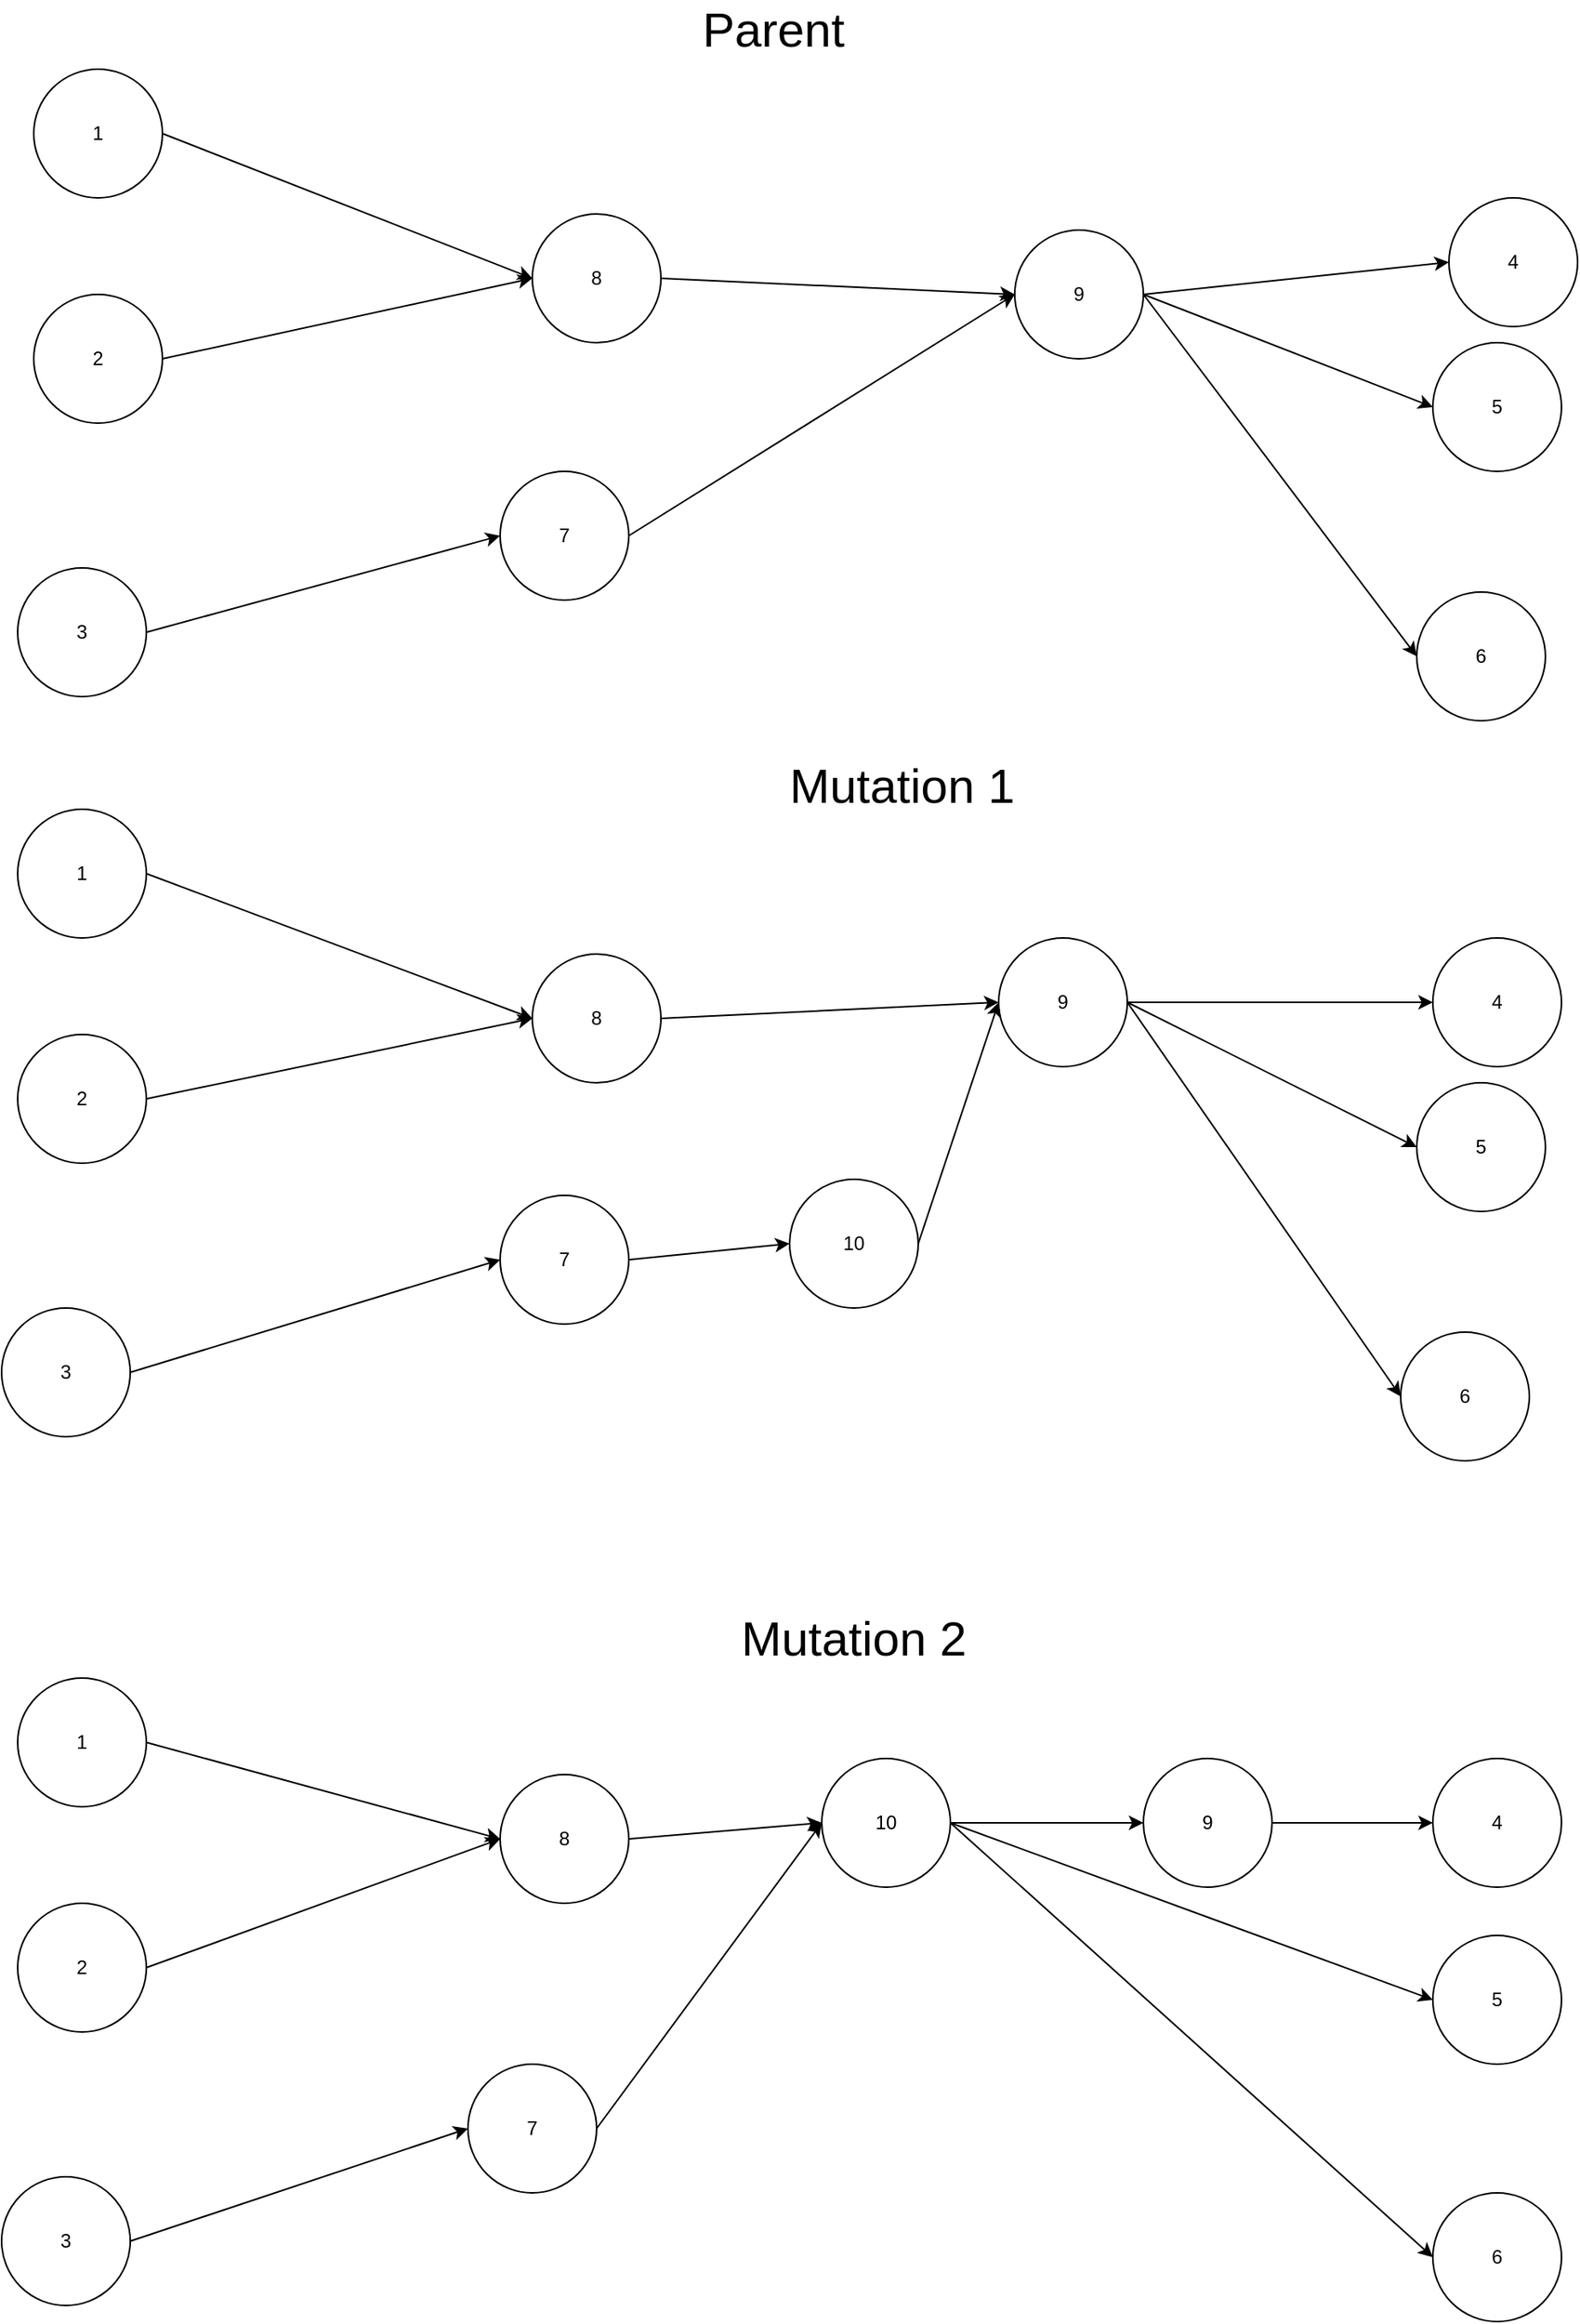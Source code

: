 <mxfile version="20.3.0" type="device"><diagram id="fRC96SKvGQYEFz5ohMye" name="Page-1"><mxGraphModel dx="2076" dy="1298" grid="1" gridSize="10" guides="1" tooltips="1" connect="1" arrows="1" fold="1" page="1" pageScale="1" pageWidth="827" pageHeight="1169" math="0" shadow="0"><root><mxCell id="0"/><mxCell id="1" parent="0"/><mxCell id="BBnfsHpLGmUGUL2gSgXN-23" style="edgeStyle=none;rounded=0;orthogonalLoop=1;jettySize=auto;html=1;exitX=1;exitY=0.5;exitDx=0;exitDy=0;entryX=0;entryY=0.5;entryDx=0;entryDy=0;" parent="1" source="BBnfsHpLGmUGUL2gSgXN-24" target="BBnfsHpLGmUGUL2gSgXN-35" edge="1"><mxGeometry relative="1" as="geometry"/></mxCell><mxCell id="BBnfsHpLGmUGUL2gSgXN-24" value="1" style="ellipse;whiteSpace=wrap;html=1;aspect=fixed;" parent="1" vertex="1"><mxGeometry x="200" y="700" width="80" height="80" as="geometry"/></mxCell><mxCell id="BBnfsHpLGmUGUL2gSgXN-25" style="edgeStyle=none;rounded=0;orthogonalLoop=1;jettySize=auto;html=1;exitX=1;exitY=0.5;exitDx=0;exitDy=0;entryX=0;entryY=0.5;entryDx=0;entryDy=0;" parent="1" source="BBnfsHpLGmUGUL2gSgXN-26" target="BBnfsHpLGmUGUL2gSgXN-35" edge="1"><mxGeometry relative="1" as="geometry"/></mxCell><mxCell id="BBnfsHpLGmUGUL2gSgXN-26" value="2" style="ellipse;whiteSpace=wrap;html=1;aspect=fixed;" parent="1" vertex="1"><mxGeometry x="200" y="840" width="80" height="80" as="geometry"/></mxCell><mxCell id="BBnfsHpLGmUGUL2gSgXN-27" style="rounded=0;orthogonalLoop=1;jettySize=auto;html=1;exitX=1;exitY=0.5;exitDx=0;exitDy=0;entryX=0;entryY=0.5;entryDx=0;entryDy=0;" parent="1" source="BBnfsHpLGmUGUL2gSgXN-28" target="BBnfsHpLGmUGUL2gSgXN-33" edge="1"><mxGeometry relative="1" as="geometry"/></mxCell><mxCell id="BBnfsHpLGmUGUL2gSgXN-28" value="3" style="ellipse;whiteSpace=wrap;html=1;aspect=fixed;" parent="1" vertex="1"><mxGeometry x="190" y="1010" width="80" height="80" as="geometry"/></mxCell><mxCell id="BBnfsHpLGmUGUL2gSgXN-29" value="4" style="ellipse;whiteSpace=wrap;html=1;aspect=fixed;" parent="1" vertex="1"><mxGeometry x="1080" y="780" width="80" height="80" as="geometry"/></mxCell><mxCell id="BBnfsHpLGmUGUL2gSgXN-30" value="6" style="ellipse;whiteSpace=wrap;html=1;aspect=fixed;" parent="1" vertex="1"><mxGeometry x="1060" y="1025" width="80" height="80" as="geometry"/></mxCell><mxCell id="BBnfsHpLGmUGUL2gSgXN-31" value="5" style="ellipse;whiteSpace=wrap;html=1;aspect=fixed;" parent="1" vertex="1"><mxGeometry x="1070" y="870" width="80" height="80" as="geometry"/></mxCell><mxCell id="BBnfsHpLGmUGUL2gSgXN-41" style="edgeStyle=none;rounded=0;orthogonalLoop=1;jettySize=auto;html=1;exitX=1;exitY=0.5;exitDx=0;exitDy=0;entryX=0;entryY=0.5;entryDx=0;entryDy=0;" parent="1" source="BBnfsHpLGmUGUL2gSgXN-33" target="BBnfsHpLGmUGUL2gSgXN-40" edge="1"><mxGeometry relative="1" as="geometry"/></mxCell><mxCell id="BBnfsHpLGmUGUL2gSgXN-33" value="7" style="ellipse;whiteSpace=wrap;html=1;aspect=fixed;" parent="1" vertex="1"><mxGeometry x="500" y="940" width="80" height="80" as="geometry"/></mxCell><mxCell id="BBnfsHpLGmUGUL2gSgXN-34" style="edgeStyle=none;rounded=0;orthogonalLoop=1;jettySize=auto;html=1;exitX=1;exitY=0.5;exitDx=0;exitDy=0;entryX=0;entryY=0.5;entryDx=0;entryDy=0;" parent="1" source="BBnfsHpLGmUGUL2gSgXN-35" target="BBnfsHpLGmUGUL2gSgXN-39" edge="1"><mxGeometry relative="1" as="geometry"/></mxCell><mxCell id="BBnfsHpLGmUGUL2gSgXN-35" value="8" style="ellipse;whiteSpace=wrap;html=1;aspect=fixed;" parent="1" vertex="1"><mxGeometry x="520" y="790" width="80" height="80" as="geometry"/></mxCell><mxCell id="BBnfsHpLGmUGUL2gSgXN-36" style="edgeStyle=none;rounded=0;orthogonalLoop=1;jettySize=auto;html=1;exitX=1;exitY=0.5;exitDx=0;exitDy=0;entryX=0;entryY=0.5;entryDx=0;entryDy=0;" parent="1" source="BBnfsHpLGmUGUL2gSgXN-39" target="BBnfsHpLGmUGUL2gSgXN-29" edge="1"><mxGeometry relative="1" as="geometry"/></mxCell><mxCell id="BBnfsHpLGmUGUL2gSgXN-37" style="edgeStyle=none;rounded=0;orthogonalLoop=1;jettySize=auto;html=1;exitX=1;exitY=0.5;exitDx=0;exitDy=0;entryX=0;entryY=0.5;entryDx=0;entryDy=0;" parent="1" source="BBnfsHpLGmUGUL2gSgXN-39" target="BBnfsHpLGmUGUL2gSgXN-31" edge="1"><mxGeometry relative="1" as="geometry"/></mxCell><mxCell id="BBnfsHpLGmUGUL2gSgXN-38" style="edgeStyle=none;rounded=0;orthogonalLoop=1;jettySize=auto;html=1;exitX=1;exitY=0.5;exitDx=0;exitDy=0;entryX=0;entryY=0.5;entryDx=0;entryDy=0;" parent="1" source="BBnfsHpLGmUGUL2gSgXN-39" target="BBnfsHpLGmUGUL2gSgXN-30" edge="1"><mxGeometry relative="1" as="geometry"/></mxCell><mxCell id="BBnfsHpLGmUGUL2gSgXN-39" value="9" style="ellipse;whiteSpace=wrap;html=1;aspect=fixed;" parent="1" vertex="1"><mxGeometry x="810" y="780" width="80" height="80" as="geometry"/></mxCell><mxCell id="BBnfsHpLGmUGUL2gSgXN-42" style="edgeStyle=none;rounded=0;orthogonalLoop=1;jettySize=auto;html=1;exitX=1;exitY=0.5;exitDx=0;exitDy=0;entryX=0;entryY=0.5;entryDx=0;entryDy=0;" parent="1" source="BBnfsHpLGmUGUL2gSgXN-40" target="BBnfsHpLGmUGUL2gSgXN-39" edge="1"><mxGeometry relative="1" as="geometry"/></mxCell><mxCell id="BBnfsHpLGmUGUL2gSgXN-40" value="10" style="ellipse;whiteSpace=wrap;html=1;aspect=fixed;" parent="1" vertex="1"><mxGeometry x="680" y="930" width="80" height="80" as="geometry"/></mxCell><mxCell id="BBnfsHpLGmUGUL2gSgXN-44" style="edgeStyle=none;rounded=0;orthogonalLoop=1;jettySize=auto;html=1;exitX=1;exitY=0.5;exitDx=0;exitDy=0;entryX=0;entryY=0.5;entryDx=0;entryDy=0;" parent="1" source="BBnfsHpLGmUGUL2gSgXN-45" target="BBnfsHpLGmUGUL2gSgXN-56" edge="1"><mxGeometry relative="1" as="geometry"/></mxCell><mxCell id="BBnfsHpLGmUGUL2gSgXN-45" value="1" style="ellipse;whiteSpace=wrap;html=1;aspect=fixed;" parent="1" vertex="1"><mxGeometry x="200" y="1240" width="80" height="80" as="geometry"/></mxCell><mxCell id="BBnfsHpLGmUGUL2gSgXN-46" style="edgeStyle=none;rounded=0;orthogonalLoop=1;jettySize=auto;html=1;exitX=1;exitY=0.5;exitDx=0;exitDy=0;entryX=0;entryY=0.5;entryDx=0;entryDy=0;" parent="1" source="BBnfsHpLGmUGUL2gSgXN-47" target="BBnfsHpLGmUGUL2gSgXN-56" edge="1"><mxGeometry relative="1" as="geometry"/></mxCell><mxCell id="BBnfsHpLGmUGUL2gSgXN-47" value="2" style="ellipse;whiteSpace=wrap;html=1;aspect=fixed;" parent="1" vertex="1"><mxGeometry x="200" y="1380" width="80" height="80" as="geometry"/></mxCell><mxCell id="BBnfsHpLGmUGUL2gSgXN-48" style="rounded=0;orthogonalLoop=1;jettySize=auto;html=1;exitX=1;exitY=0.5;exitDx=0;exitDy=0;entryX=0;entryY=0.5;entryDx=0;entryDy=0;" parent="1" source="BBnfsHpLGmUGUL2gSgXN-49" target="BBnfsHpLGmUGUL2gSgXN-54" edge="1"><mxGeometry relative="1" as="geometry"/></mxCell><mxCell id="BBnfsHpLGmUGUL2gSgXN-49" value="3" style="ellipse;whiteSpace=wrap;html=1;aspect=fixed;" parent="1" vertex="1"><mxGeometry x="190" y="1550" width="80" height="80" as="geometry"/></mxCell><mxCell id="BBnfsHpLGmUGUL2gSgXN-50" value="4" style="ellipse;whiteSpace=wrap;html=1;aspect=fixed;" parent="1" vertex="1"><mxGeometry x="1080" y="1290" width="80" height="80" as="geometry"/></mxCell><mxCell id="BBnfsHpLGmUGUL2gSgXN-51" value="6" style="ellipse;whiteSpace=wrap;html=1;aspect=fixed;" parent="1" vertex="1"><mxGeometry x="1080" y="1560" width="80" height="80" as="geometry"/></mxCell><mxCell id="BBnfsHpLGmUGUL2gSgXN-52" value="5" style="ellipse;whiteSpace=wrap;html=1;aspect=fixed;" parent="1" vertex="1"><mxGeometry x="1080" y="1400" width="80" height="80" as="geometry"/></mxCell><mxCell id="BBnfsHpLGmUGUL2gSgXN-53" style="edgeStyle=none;rounded=0;orthogonalLoop=1;jettySize=auto;html=1;exitX=1;exitY=0.5;exitDx=0;exitDy=0;entryX=0;entryY=0.5;entryDx=0;entryDy=0;" parent="1" source="BBnfsHpLGmUGUL2gSgXN-54" target="BBnfsHpLGmUGUL2gSgXN-60" edge="1"><mxGeometry relative="1" as="geometry"/></mxCell><mxCell id="BBnfsHpLGmUGUL2gSgXN-54" value="7" style="ellipse;whiteSpace=wrap;html=1;aspect=fixed;" parent="1" vertex="1"><mxGeometry x="480" y="1480" width="80" height="80" as="geometry"/></mxCell><mxCell id="BBnfsHpLGmUGUL2gSgXN-55" style="edgeStyle=none;rounded=0;orthogonalLoop=1;jettySize=auto;html=1;exitX=1;exitY=0.5;exitDx=0;exitDy=0;entryX=0;entryY=0.5;entryDx=0;entryDy=0;" parent="1" source="BBnfsHpLGmUGUL2gSgXN-56" target="BBnfsHpLGmUGUL2gSgXN-60" edge="1"><mxGeometry relative="1" as="geometry"/></mxCell><mxCell id="BBnfsHpLGmUGUL2gSgXN-56" value="8" style="ellipse;whiteSpace=wrap;html=1;aspect=fixed;" parent="1" vertex="1"><mxGeometry x="500" y="1300" width="80" height="80" as="geometry"/></mxCell><mxCell id="BBnfsHpLGmUGUL2gSgXN-58" style="edgeStyle=none;rounded=0;orthogonalLoop=1;jettySize=auto;html=1;exitX=1;exitY=0.5;exitDx=0;exitDy=0;entryX=0;entryY=0.5;entryDx=0;entryDy=0;" parent="1" source="BBnfsHpLGmUGUL2gSgXN-60" target="BBnfsHpLGmUGUL2gSgXN-52" edge="1"><mxGeometry relative="1" as="geometry"/></mxCell><mxCell id="BBnfsHpLGmUGUL2gSgXN-59" style="edgeStyle=none;rounded=0;orthogonalLoop=1;jettySize=auto;html=1;exitX=1;exitY=0.5;exitDx=0;exitDy=0;entryX=0;entryY=0.5;entryDx=0;entryDy=0;" parent="1" source="BBnfsHpLGmUGUL2gSgXN-60" target="BBnfsHpLGmUGUL2gSgXN-51" edge="1"><mxGeometry relative="1" as="geometry"/></mxCell><mxCell id="BBnfsHpLGmUGUL2gSgXN-62" style="edgeStyle=none;rounded=0;orthogonalLoop=1;jettySize=auto;html=1;exitX=1;exitY=0.5;exitDx=0;exitDy=0;entryX=0;entryY=0.5;entryDx=0;entryDy=0;" parent="1" source="BBnfsHpLGmUGUL2gSgXN-60" target="BBnfsHpLGmUGUL2gSgXN-61" edge="1"><mxGeometry relative="1" as="geometry"/></mxCell><mxCell id="BBnfsHpLGmUGUL2gSgXN-60" value="10" style="ellipse;whiteSpace=wrap;html=1;aspect=fixed;" parent="1" vertex="1"><mxGeometry x="700" y="1290" width="80" height="80" as="geometry"/></mxCell><mxCell id="BBnfsHpLGmUGUL2gSgXN-63" style="edgeStyle=none;rounded=0;orthogonalLoop=1;jettySize=auto;html=1;exitX=1;exitY=0.5;exitDx=0;exitDy=0;entryX=0;entryY=0.5;entryDx=0;entryDy=0;" parent="1" source="BBnfsHpLGmUGUL2gSgXN-61" target="BBnfsHpLGmUGUL2gSgXN-50" edge="1"><mxGeometry relative="1" as="geometry"/></mxCell><mxCell id="BBnfsHpLGmUGUL2gSgXN-61" value="9" style="ellipse;whiteSpace=wrap;html=1;aspect=fixed;" parent="1" vertex="1"><mxGeometry x="900" y="1290" width="80" height="80" as="geometry"/></mxCell><mxCell id="BBnfsHpLGmUGUL2gSgXN-87" style="edgeStyle=none;rounded=0;orthogonalLoop=1;jettySize=auto;html=1;exitX=1;exitY=0.5;exitDx=0;exitDy=0;entryX=0;entryY=0.5;entryDx=0;entryDy=0;" parent="1" source="BBnfsHpLGmUGUL2gSgXN-88" target="BBnfsHpLGmUGUL2gSgXN-99" edge="1"><mxGeometry relative="1" as="geometry"/></mxCell><mxCell id="BBnfsHpLGmUGUL2gSgXN-88" value="1" style="ellipse;whiteSpace=wrap;html=1;aspect=fixed;" parent="1" vertex="1"><mxGeometry x="210" y="240" width="80" height="80" as="geometry"/></mxCell><mxCell id="BBnfsHpLGmUGUL2gSgXN-89" style="edgeStyle=none;rounded=0;orthogonalLoop=1;jettySize=auto;html=1;exitX=1;exitY=0.5;exitDx=0;exitDy=0;entryX=0;entryY=0.5;entryDx=0;entryDy=0;" parent="1" source="BBnfsHpLGmUGUL2gSgXN-90" target="BBnfsHpLGmUGUL2gSgXN-99" edge="1"><mxGeometry relative="1" as="geometry"/></mxCell><mxCell id="BBnfsHpLGmUGUL2gSgXN-90" value="2" style="ellipse;whiteSpace=wrap;html=1;aspect=fixed;" parent="1" vertex="1"><mxGeometry x="210" y="380" width="80" height="80" as="geometry"/></mxCell><mxCell id="BBnfsHpLGmUGUL2gSgXN-91" style="rounded=0;orthogonalLoop=1;jettySize=auto;html=1;exitX=1;exitY=0.5;exitDx=0;exitDy=0;entryX=0;entryY=0.5;entryDx=0;entryDy=0;" parent="1" source="BBnfsHpLGmUGUL2gSgXN-92" target="BBnfsHpLGmUGUL2gSgXN-97" edge="1"><mxGeometry relative="1" as="geometry"/></mxCell><mxCell id="BBnfsHpLGmUGUL2gSgXN-92" value="3" style="ellipse;whiteSpace=wrap;html=1;aspect=fixed;" parent="1" vertex="1"><mxGeometry x="200" y="550" width="80" height="80" as="geometry"/></mxCell><mxCell id="BBnfsHpLGmUGUL2gSgXN-93" value="4" style="ellipse;whiteSpace=wrap;html=1;aspect=fixed;" parent="1" vertex="1"><mxGeometry x="1090" y="320" width="80" height="80" as="geometry"/></mxCell><mxCell id="BBnfsHpLGmUGUL2gSgXN-94" value="6" style="ellipse;whiteSpace=wrap;html=1;aspect=fixed;" parent="1" vertex="1"><mxGeometry x="1070" y="565" width="80" height="80" as="geometry"/></mxCell><mxCell id="BBnfsHpLGmUGUL2gSgXN-95" value="5" style="ellipse;whiteSpace=wrap;html=1;aspect=fixed;" parent="1" vertex="1"><mxGeometry x="1080" y="410" width="80" height="80" as="geometry"/></mxCell><mxCell id="BBnfsHpLGmUGUL2gSgXN-96" style="edgeStyle=none;rounded=0;orthogonalLoop=1;jettySize=auto;html=1;exitX=1;exitY=0.5;exitDx=0;exitDy=0;entryX=0;entryY=0.5;entryDx=0;entryDy=0;" parent="1" source="BBnfsHpLGmUGUL2gSgXN-97" target="BBnfsHpLGmUGUL2gSgXN-105" edge="1"><mxGeometry relative="1" as="geometry"/></mxCell><mxCell id="BBnfsHpLGmUGUL2gSgXN-97" value="7" style="ellipse;whiteSpace=wrap;html=1;aspect=fixed;" parent="1" vertex="1"><mxGeometry x="500" y="490" width="80" height="80" as="geometry"/></mxCell><mxCell id="BBnfsHpLGmUGUL2gSgXN-110" style="edgeStyle=none;rounded=0;orthogonalLoop=1;jettySize=auto;html=1;exitX=1;exitY=0.5;exitDx=0;exitDy=0;entryX=0;entryY=0.5;entryDx=0;entryDy=0;fontSize=30;" parent="1" source="BBnfsHpLGmUGUL2gSgXN-99" target="BBnfsHpLGmUGUL2gSgXN-105" edge="1"><mxGeometry relative="1" as="geometry"/></mxCell><mxCell id="BBnfsHpLGmUGUL2gSgXN-99" value="8" style="ellipse;whiteSpace=wrap;html=1;aspect=fixed;" parent="1" vertex="1"><mxGeometry x="520" y="330" width="80" height="80" as="geometry"/></mxCell><mxCell id="BBnfsHpLGmUGUL2gSgXN-100" style="edgeStyle=none;rounded=0;orthogonalLoop=1;jettySize=auto;html=1;exitX=1;exitY=0.5;exitDx=0;exitDy=0;entryX=0;entryY=0.5;entryDx=0;entryDy=0;" parent="1" source="BBnfsHpLGmUGUL2gSgXN-105" target="BBnfsHpLGmUGUL2gSgXN-93" edge="1"><mxGeometry relative="1" as="geometry"><mxPoint x="900" y="360" as="sourcePoint"/></mxGeometry></mxCell><mxCell id="BBnfsHpLGmUGUL2gSgXN-101" style="edgeStyle=none;rounded=0;orthogonalLoop=1;jettySize=auto;html=1;exitX=1;exitY=0.5;exitDx=0;exitDy=0;entryX=0;entryY=0.5;entryDx=0;entryDy=0;" parent="1" source="BBnfsHpLGmUGUL2gSgXN-105" target="BBnfsHpLGmUGUL2gSgXN-95" edge="1"><mxGeometry relative="1" as="geometry"><mxPoint x="900" y="360" as="sourcePoint"/></mxGeometry></mxCell><mxCell id="BBnfsHpLGmUGUL2gSgXN-102" style="edgeStyle=none;rounded=0;orthogonalLoop=1;jettySize=auto;html=1;exitX=1;exitY=0.5;exitDx=0;exitDy=0;entryX=0;entryY=0.5;entryDx=0;entryDy=0;" parent="1" source="BBnfsHpLGmUGUL2gSgXN-105" target="BBnfsHpLGmUGUL2gSgXN-94" edge="1"><mxGeometry relative="1" as="geometry"><mxPoint x="900" y="360" as="sourcePoint"/></mxGeometry></mxCell><mxCell id="BBnfsHpLGmUGUL2gSgXN-105" value="9" style="ellipse;whiteSpace=wrap;html=1;aspect=fixed;" parent="1" vertex="1"><mxGeometry x="820" y="340" width="80" height="80" as="geometry"/></mxCell><mxCell id="BBnfsHpLGmUGUL2gSgXN-106" value="&lt;font style=&quot;font-size: 30px;&quot;&gt;Parent&lt;/font&gt;" style="text;html=1;strokeColor=none;fillColor=none;align=center;verticalAlign=middle;whiteSpace=wrap;rounded=0;" parent="1" vertex="1"><mxGeometry x="640" y="200" width="60" height="30" as="geometry"/></mxCell><mxCell id="BBnfsHpLGmUGUL2gSgXN-107" value="&lt;font style=&quot;font-size: 30px;&quot;&gt;Mutation 1&lt;/font&gt;" style="text;html=1;strokeColor=none;fillColor=none;align=center;verticalAlign=middle;whiteSpace=wrap;rounded=0;" parent="1" vertex="1"><mxGeometry x="640" y="670" width="220" height="30" as="geometry"/></mxCell><mxCell id="BBnfsHpLGmUGUL2gSgXN-108" value="&lt;font style=&quot;font-size: 30px;&quot;&gt;Mutation 2&lt;/font&gt;" style="text;html=1;strokeColor=none;fillColor=none;align=center;verticalAlign=middle;whiteSpace=wrap;rounded=0;" parent="1" vertex="1"><mxGeometry x="610" y="1200" width="220" height="30" as="geometry"/></mxCell></root></mxGraphModel></diagram></mxfile>